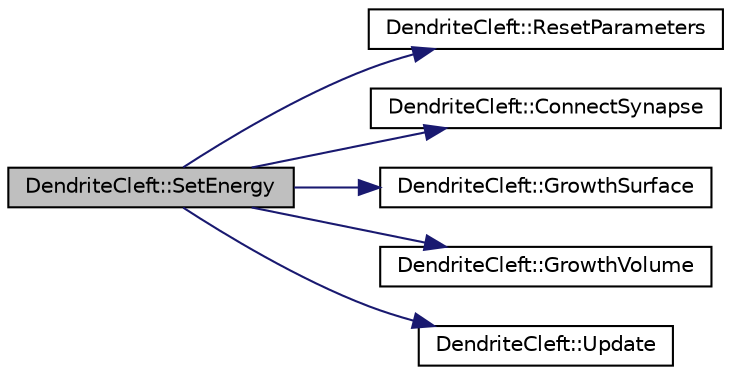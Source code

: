 digraph "DendriteCleft::SetEnergy"
{
  edge [fontname="Helvetica",fontsize="10",labelfontname="Helvetica",labelfontsize="10"];
  node [fontname="Helvetica",fontsize="10",shape=record];
  rankdir="LR";
  Node1 [label="DendriteCleft::SetEnergy",height=0.2,width=0.4,color="black", fillcolor="grey75", style="filled", fontcolor="black"];
  Node1 -> Node2 [color="midnightblue",fontsize="10",style="solid",fontname="Helvetica"];
  Node2 [label="DendriteCleft::ResetParameters",height=0.2,width=0.4,color="black", fillcolor="white", style="filled",URL="$class_dendrite_cleft.html#a0c2a9417fe0d38877d4a8cb2eb51898f"];
  Node1 -> Node3 [color="midnightblue",fontsize="10",style="solid",fontname="Helvetica"];
  Node3 [label="DendriteCleft::ConnectSynapse",height=0.2,width=0.4,color="black", fillcolor="white", style="filled",URL="$class_dendrite_cleft.html#abf286cfd5b3f09f93d18fe6df25346a3"];
  Node1 -> Node4 [color="midnightblue",fontsize="10",style="solid",fontname="Helvetica"];
  Node4 [label="DendriteCleft::GrowthSurface",height=0.2,width=0.4,color="black", fillcolor="white", style="filled",URL="$class_dendrite_cleft.html#af4715ffbf1bf437523d07e37b7abc3e0"];
  Node1 -> Node5 [color="midnightblue",fontsize="10",style="solid",fontname="Helvetica"];
  Node5 [label="DendriteCleft::GrowthVolume",height=0.2,width=0.4,color="black", fillcolor="white", style="filled",URL="$class_dendrite_cleft.html#a0cb2fc6ad72bba55b5f65130006d4b12"];
  Node1 -> Node6 [color="midnightblue",fontsize="10",style="solid",fontname="Helvetica"];
  Node6 [label="DendriteCleft::Update",height=0.2,width=0.4,color="black", fillcolor="white", style="filled",URL="$class_dendrite_cleft.html#a616b7c350c96da412f8400a0eb4a3fc5"];
}
